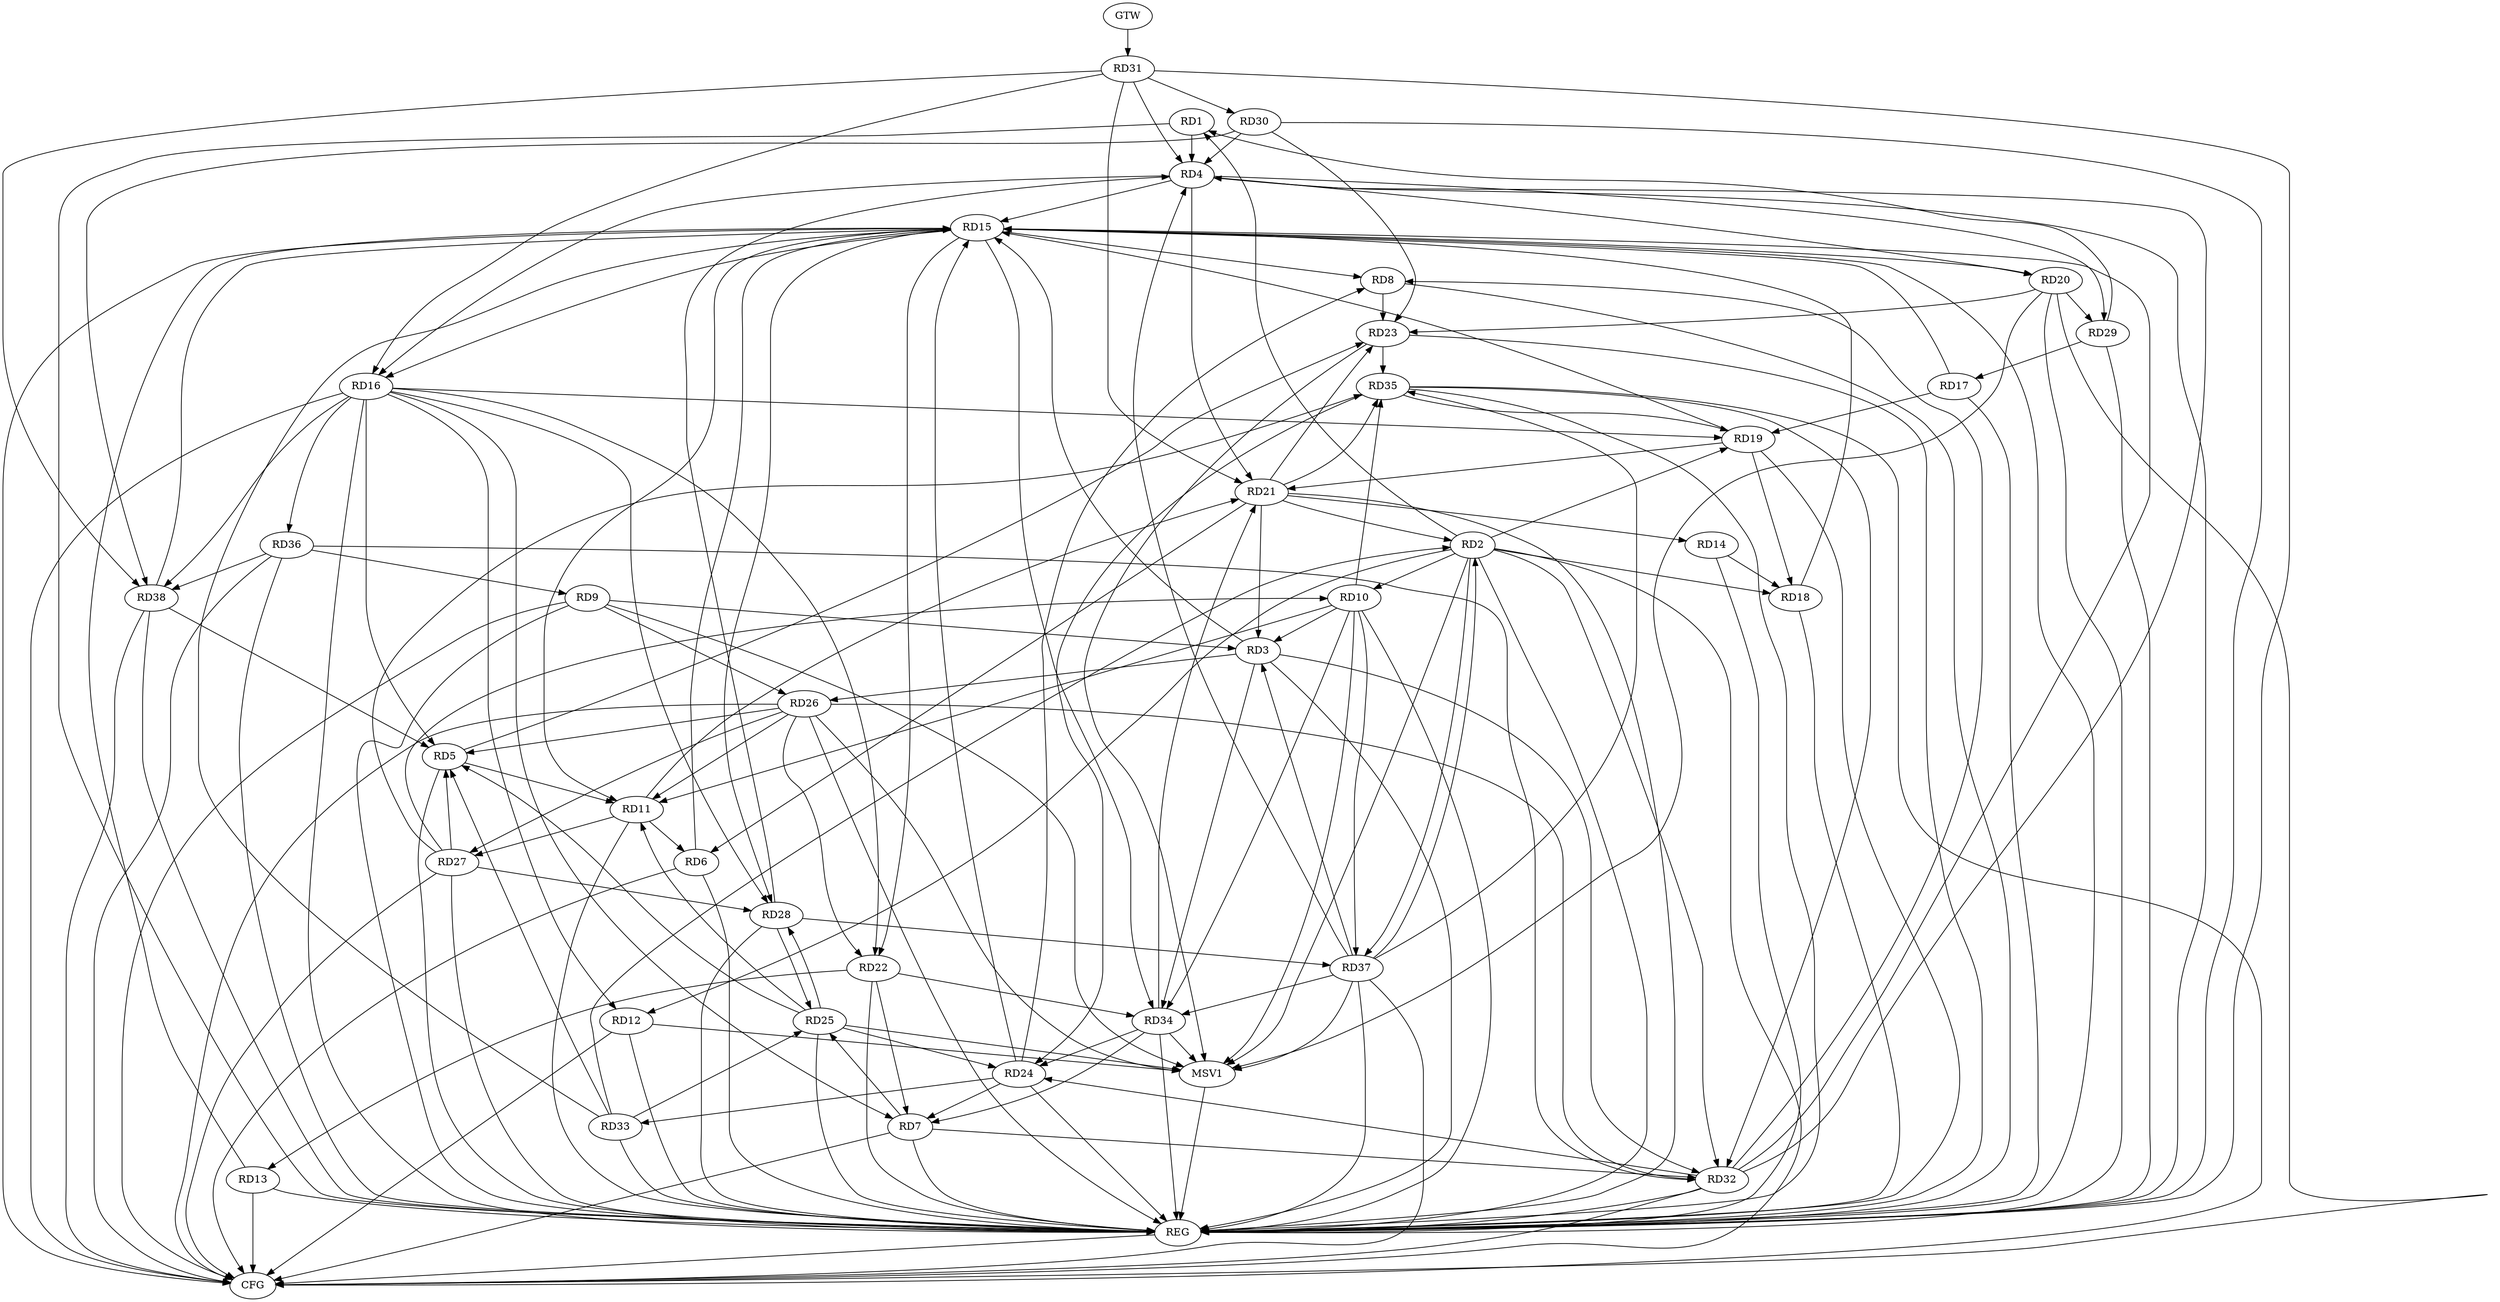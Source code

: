 strict digraph G {
  RD1 [ label="RD1" ];
  RD2 [ label="RD2" ];
  RD3 [ label="RD3" ];
  RD4 [ label="RD4" ];
  RD5 [ label="RD5" ];
  RD6 [ label="RD6" ];
  RD7 [ label="RD7" ];
  RD8 [ label="RD8" ];
  RD9 [ label="RD9" ];
  RD10 [ label="RD10" ];
  RD11 [ label="RD11" ];
  RD12 [ label="RD12" ];
  RD13 [ label="RD13" ];
  RD14 [ label="RD14" ];
  RD15 [ label="RD15" ];
  RD16 [ label="RD16" ];
  RD17 [ label="RD17" ];
  RD18 [ label="RD18" ];
  RD19 [ label="RD19" ];
  RD20 [ label="RD20" ];
  RD21 [ label="RD21" ];
  RD22 [ label="RD22" ];
  RD23 [ label="RD23" ];
  RD24 [ label="RD24" ];
  RD25 [ label="RD25" ];
  RD26 [ label="RD26" ];
  RD27 [ label="RD27" ];
  RD28 [ label="RD28" ];
  RD29 [ label="RD29" ];
  RD30 [ label="RD30" ];
  RD31 [ label="RD31" ];
  RD32 [ label="RD32" ];
  RD33 [ label="RD33" ];
  RD34 [ label="RD34" ];
  RD35 [ label="RD35" ];
  RD36 [ label="RD36" ];
  RD37 [ label="RD37" ];
  RD38 [ label="RD38" ];
  GTW [ label="GTW" ];
  REG [ label="REG" ];
  CFG [ label="CFG" ];
  MSV1 [ label="MSV1" ];
  RD2 -> RD1;
  RD1 -> RD4;
  RD29 -> RD1;
  RD2 -> RD10;
  RD2 -> RD12;
  RD2 -> RD18;
  RD2 -> RD19;
  RD21 -> RD2;
  RD2 -> RD32;
  RD33 -> RD2;
  RD2 -> RD37;
  RD37 -> RD2;
  RD9 -> RD3;
  RD10 -> RD3;
  RD21 -> RD3;
  RD3 -> RD26;
  RD3 -> RD32;
  RD3 -> RD34;
  RD37 -> RD3;
  RD4 -> RD16;
  RD4 -> RD20;
  RD4 -> RD21;
  RD28 -> RD4;
  RD4 -> RD29;
  RD30 -> RD4;
  RD31 -> RD4;
  RD32 -> RD4;
  RD37 -> RD4;
  RD5 -> RD11;
  RD16 -> RD5;
  RD5 -> RD23;
  RD25 -> RD5;
  RD26 -> RD5;
  RD27 -> RD5;
  RD33 -> RD5;
  RD38 -> RD5;
  RD11 -> RD6;
  RD21 -> RD6;
  RD16 -> RD7;
  RD22 -> RD7;
  RD24 -> RD7;
  RD7 -> RD25;
  RD7 -> RD32;
  RD34 -> RD7;
  RD15 -> RD8;
  RD8 -> RD23;
  RD24 -> RD8;
  RD32 -> RD8;
  RD9 -> RD26;
  RD36 -> RD9;
  RD10 -> RD11;
  RD27 -> RD10;
  RD10 -> RD34;
  RD10 -> RD35;
  RD10 -> RD37;
  RD15 -> RD11;
  RD11 -> RD21;
  RD25 -> RD11;
  RD26 -> RD11;
  RD11 -> RD27;
  RD16 -> RD12;
  RD22 -> RD13;
  RD14 -> RD18;
  RD21 -> RD14;
  RD15 -> RD16;
  RD15 -> RD20;
  RD15 -> RD22;
  RD15 -> RD28;
  RD15 -> RD34;
  RD16 -> RD19;
  RD16 -> RD22;
  RD16 -> RD28;
  RD31 -> RD16;
  RD16 -> RD36;
  RD16 -> RD38;
  RD17 -> RD19;
  RD29 -> RD17;
  RD19 -> RD18;
  RD19 -> RD21;
  RD35 -> RD19;
  RD20 -> RD23;
  RD20 -> RD29;
  RD21 -> RD23;
  RD31 -> RD21;
  RD34 -> RD21;
  RD21 -> RD35;
  RD26 -> RD22;
  RD22 -> RD34;
  RD30 -> RD23;
  RD23 -> RD35;
  RD25 -> RD24;
  RD32 -> RD24;
  RD24 -> RD33;
  RD34 -> RD24;
  RD35 -> RD24;
  RD25 -> RD28;
  RD28 -> RD25;
  RD33 -> RD25;
  RD26 -> RD27;
  RD26 -> RD32;
  RD27 -> RD28;
  RD27 -> RD35;
  RD28 -> RD37;
  RD31 -> RD30;
  RD30 -> RD38;
  RD31 -> RD38;
  RD35 -> RD32;
  RD36 -> RD32;
  RD37 -> RD34;
  RD37 -> RD35;
  RD36 -> RD38;
  GTW -> RD31;
  RD1 -> REG;
  RD2 -> REG;
  RD3 -> REG;
  RD4 -> REG;
  RD5 -> REG;
  RD6 -> REG;
  RD7 -> REG;
  RD8 -> REG;
  RD9 -> REG;
  RD10 -> REG;
  RD11 -> REG;
  RD12 -> REG;
  RD13 -> REG;
  RD14 -> REG;
  RD15 -> REG;
  RD16 -> REG;
  RD17 -> REG;
  RD18 -> REG;
  RD19 -> REG;
  RD20 -> REG;
  RD21 -> REG;
  RD22 -> REG;
  RD23 -> REG;
  RD24 -> REG;
  RD25 -> REG;
  RD26 -> REG;
  RD27 -> REG;
  RD28 -> REG;
  RD29 -> REG;
  RD30 -> REG;
  RD31 -> REG;
  RD32 -> REG;
  RD33 -> REG;
  RD34 -> REG;
  RD35 -> REG;
  RD36 -> REG;
  RD37 -> REG;
  RD38 -> REG;
  RD32 -> CFG;
  RD37 -> CFG;
  RD35 -> CFG;
  RD27 -> CFG;
  RD26 -> CFG;
  RD12 -> CFG;
  RD6 -> CFG;
  RD16 -> CFG;
  RD15 -> CFG;
  RD13 -> CFG;
  RD9 -> CFG;
  RD2 -> CFG;
  RD7 -> CFG;
  RD38 -> CFG;
  RD20 -> CFG;
  RD36 -> CFG;
  REG -> CFG;
  RD17 -> RD15;
  RD4 -> RD15;
  RD18 -> RD15;
  RD33 -> RD15;
  RD24 -> RD15;
  RD19 -> RD15;
  RD6 -> RD15;
  RD3 -> RD15;
  RD32 -> RD15;
  RD13 -> RD15;
  RD38 -> RD15;
  RD2 -> MSV1;
  RD10 -> MSV1;
  RD20 -> MSV1;
  RD23 -> MSV1;
  RD25 -> MSV1;
  RD26 -> MSV1;
  RD34 -> MSV1;
  RD37 -> MSV1;
  RD12 -> MSV1;
  RD9 -> MSV1;
  MSV1 -> REG;
}
